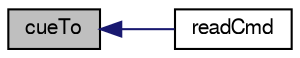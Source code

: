 digraph "cueTo"
{
  bgcolor="transparent";
  edge [fontname="FreeSans",fontsize="10",labelfontname="FreeSans",labelfontsize="10"];
  node [fontname="FreeSans",fontsize="10",shape=record];
  rankdir="LR";
  Node110 [label="cueTo",height=0.2,width=0.4,color="black", fillcolor="grey75", style="filled", fontcolor="black"];
  Node110 -> Node111 [dir="back",color="midnightblue",fontsize="10",style="solid",fontname="FreeSans"];
  Node111 [label="readCmd",height=0.2,width=0.4,color="black",URL="$a29586.html#a90e9e00541f691396dec35b51be72bdf",tooltip="Read cmd, args from IFstream. "];
}
